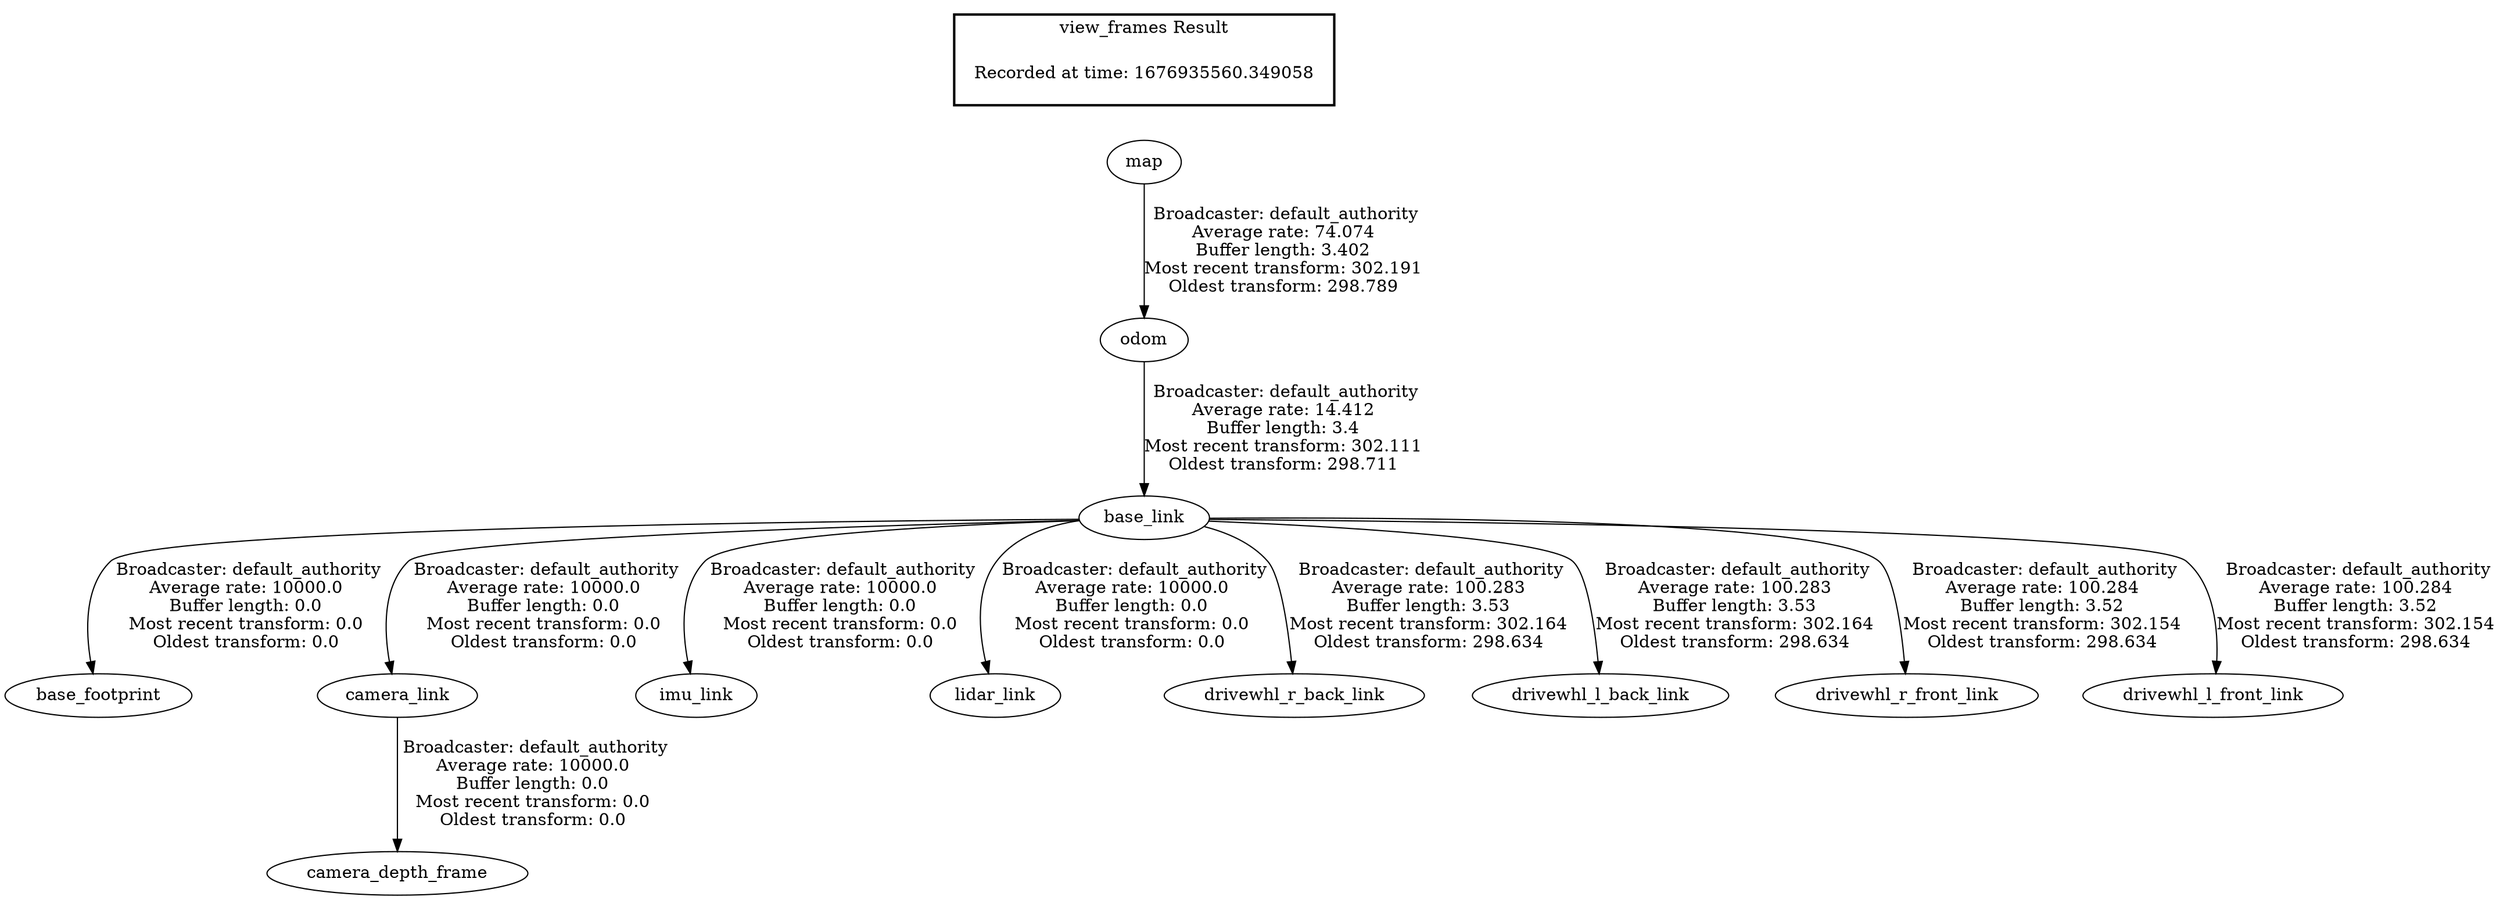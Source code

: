 digraph G {
"map" -> "odom"[label=" Broadcaster: default_authority\nAverage rate: 74.074\nBuffer length: 3.402\nMost recent transform: 302.191\nOldest transform: 298.789\n"];
"base_link" -> "base_footprint"[label=" Broadcaster: default_authority\nAverage rate: 10000.0\nBuffer length: 0.0\nMost recent transform: 0.0\nOldest transform: 0.0\n"];
"odom" -> "base_link"[label=" Broadcaster: default_authority\nAverage rate: 14.412\nBuffer length: 3.4\nMost recent transform: 302.111\nOldest transform: 298.711\n"];
"camera_link" -> "camera_depth_frame"[label=" Broadcaster: default_authority\nAverage rate: 10000.0\nBuffer length: 0.0\nMost recent transform: 0.0\nOldest transform: 0.0\n"];
"base_link" -> "camera_link"[label=" Broadcaster: default_authority\nAverage rate: 10000.0\nBuffer length: 0.0\nMost recent transform: 0.0\nOldest transform: 0.0\n"];
"base_link" -> "imu_link"[label=" Broadcaster: default_authority\nAverage rate: 10000.0\nBuffer length: 0.0\nMost recent transform: 0.0\nOldest transform: 0.0\n"];
"base_link" -> "lidar_link"[label=" Broadcaster: default_authority\nAverage rate: 10000.0\nBuffer length: 0.0\nMost recent transform: 0.0\nOldest transform: 0.0\n"];
"base_link" -> "drivewhl_r_back_link"[label=" Broadcaster: default_authority\nAverage rate: 100.283\nBuffer length: 3.53\nMost recent transform: 302.164\nOldest transform: 298.634\n"];
"base_link" -> "drivewhl_l_back_link"[label=" Broadcaster: default_authority\nAverage rate: 100.283\nBuffer length: 3.53\nMost recent transform: 302.164\nOldest transform: 298.634\n"];
"base_link" -> "drivewhl_r_front_link"[label=" Broadcaster: default_authority\nAverage rate: 100.284\nBuffer length: 3.52\nMost recent transform: 302.154\nOldest transform: 298.634\n"];
"base_link" -> "drivewhl_l_front_link"[label=" Broadcaster: default_authority\nAverage rate: 100.284\nBuffer length: 3.52\nMost recent transform: 302.154\nOldest transform: 298.634\n"];
edge [style=invis];
 subgraph cluster_legend { style=bold; color=black; label ="view_frames Result";
"Recorded at time: 1676935560.349058"[ shape=plaintext ] ;
}->"map";
}